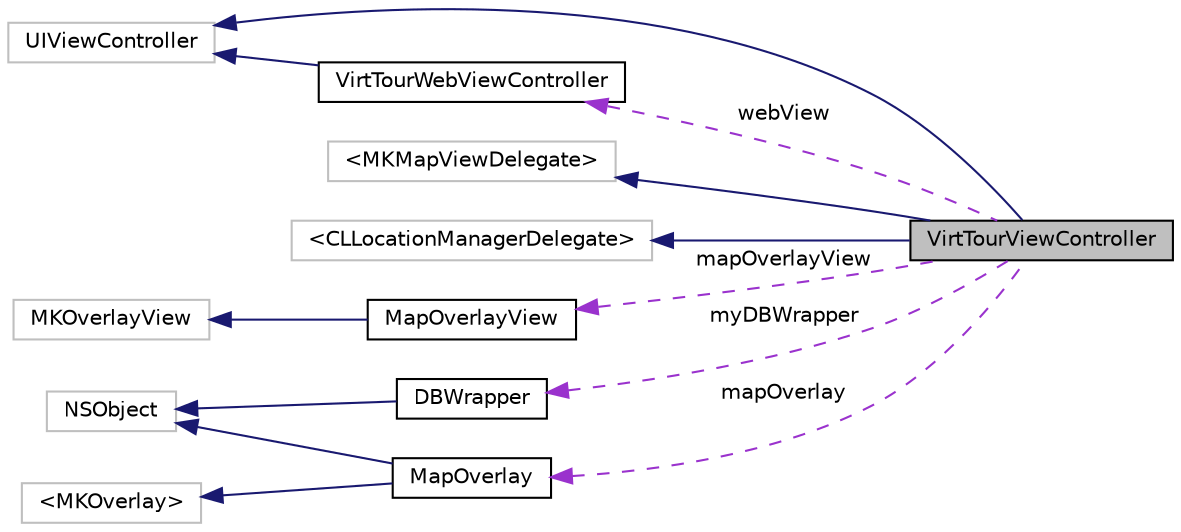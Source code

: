 digraph "VirtTourViewController"
{
  edge [fontname="Helvetica",fontsize="10",labelfontname="Helvetica",labelfontsize="10"];
  node [fontname="Helvetica",fontsize="10",shape=record];
  rankdir="LR";
  Node1 [label="VirtTourViewController",height=0.2,width=0.4,color="black", fillcolor="grey75", style="filled" fontcolor="black"];
  Node2 -> Node1 [dir="back",color="midnightblue",fontsize="10",style="solid"];
  Node2 [label="UIViewController",height=0.2,width=0.4,color="grey75", fillcolor="white", style="filled"];
  Node3 -> Node1 [dir="back",color="midnightblue",fontsize="10",style="solid"];
  Node3 [label="\<MKMapViewDelegate\>",height=0.2,width=0.4,color="grey75", fillcolor="white", style="filled"];
  Node4 -> Node1 [dir="back",color="midnightblue",fontsize="10",style="solid"];
  Node4 [label="\<CLLocationManagerDelegate\>",height=0.2,width=0.4,color="grey75", fillcolor="white", style="filled"];
  Node5 -> Node1 [dir="back",color="darkorchid3",fontsize="10",style="dashed",label=" webView" ];
  Node5 [label="VirtTourWebViewController",height=0.2,width=0.4,color="black", fillcolor="white", style="filled",URL="$interface_virt_tour_web_view_controller.html",tooltip="view controller for the web view"];
  Node2 -> Node5 [dir="back",color="midnightblue",fontsize="10",style="solid"];
  Node6 -> Node1 [dir="back",color="darkorchid3",fontsize="10",style="dashed",label=" mapOverlayView" ];
  Node6 [label="MapOverlayView",height=0.2,width=0.4,color="black", fillcolor="white", style="filled",URL="$interface_map_overlay_view.html"];
  Node7 -> Node6 [dir="back",color="midnightblue",fontsize="10",style="solid"];
  Node7 [label="MKOverlayView",height=0.2,width=0.4,color="grey75", fillcolor="white", style="filled"];
  Node8 -> Node1 [dir="back",color="darkorchid3",fontsize="10",style="dashed",label=" mapOverlay" ];
  Node8 [label="MapOverlay",height=0.2,width=0.4,color="black", fillcolor="white", style="filled",URL="$interface_map_overlay.html"];
  Node9 -> Node8 [dir="back",color="midnightblue",fontsize="10",style="solid"];
  Node9 [label="NSObject",height=0.2,width=0.4,color="grey75", fillcolor="white", style="filled"];
  Node10 -> Node8 [dir="back",color="midnightblue",fontsize="10",style="solid"];
  Node10 [label="\<MKOverlay\>",height=0.2,width=0.4,color="grey75", fillcolor="white", style="filled"];
  Node11 -> Node1 [dir="back",color="darkorchid3",fontsize="10",style="dashed",label=" myDBWrapper" ];
  Node11 [label="DBWrapper",height=0.2,width=0.4,color="black", fillcolor="white", style="filled",URL="$interface_d_b_wrapper.html"];
  Node9 -> Node11 [dir="back",color="midnightblue",fontsize="10",style="solid"];
}
